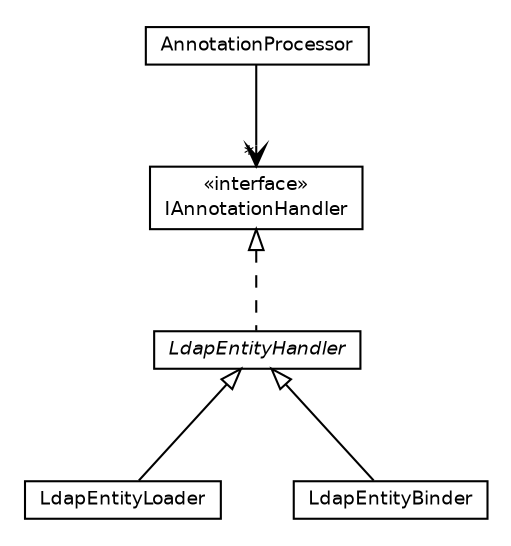 #!/usr/local/bin/dot
#
# Class diagram 
# Generated by UmlGraph version 4.6 (http://www.spinellis.gr/sw/umlgraph)
#

digraph G {
	edge [fontname="Helvetica",fontsize=10,labelfontname="Helvetica",labelfontsize=10];
	node [fontname="Helvetica",fontsize=10,shape=plaintext];
	// ca.tnt.ldaputils.annotations.processing.AnnotationProcessor
	c133 [label=<<table border="0" cellborder="1" cellspacing="0" cellpadding="2" port="p" href="./AnnotationProcessor.html">
		<tr><td><table border="0" cellspacing="0" cellpadding="1">
			<tr><td> AnnotationProcessor </td></tr>
		</table></td></tr>
		</table>>, fontname="Helvetica", fontcolor="black", fontsize=9.0];
	// ca.tnt.ldaputils.annotations.processing.LdapEntityLoader
	c134 [label=<<table border="0" cellborder="1" cellspacing="0" cellpadding="2" port="p" href="./LdapEntityLoader.html">
		<tr><td><table border="0" cellspacing="0" cellpadding="1">
			<tr><td> LdapEntityLoader </td></tr>
		</table></td></tr>
		</table>>, fontname="Helvetica", fontcolor="black", fontsize=9.0];
	// ca.tnt.ldaputils.annotations.processing.LdapEntityHandler
	c135 [label=<<table border="0" cellborder="1" cellspacing="0" cellpadding="2" port="p" href="./LdapEntityHandler.html">
		<tr><td><table border="0" cellspacing="0" cellpadding="1">
			<tr><td><font face="Helvetica-Oblique"> LdapEntityHandler </font></td></tr>
		</table></td></tr>
		</table>>, fontname="Helvetica", fontcolor="black", fontsize=9.0];
	// ca.tnt.ldaputils.annotations.processing.LdapEntityBinder
	c136 [label=<<table border="0" cellborder="1" cellspacing="0" cellpadding="2" port="p" href="./LdapEntityBinder.html">
		<tr><td><table border="0" cellspacing="0" cellpadding="1">
			<tr><td> LdapEntityBinder </td></tr>
		</table></td></tr>
		</table>>, fontname="Helvetica", fontcolor="black", fontsize=9.0];
	// ca.tnt.ldaputils.annotations.processing.IAnnotationHandler
	c137 [label=<<table border="0" cellborder="1" cellspacing="0" cellpadding="2" port="p" href="./IAnnotationHandler.html">
		<tr><td><table border="0" cellspacing="0" cellpadding="1">
			<tr><td> &laquo;interface&raquo; </td></tr>
			<tr><td> IAnnotationHandler </td></tr>
		</table></td></tr>
		</table>>, fontname="Helvetica", fontcolor="black", fontsize=9.0];
	//ca.tnt.ldaputils.annotations.processing.LdapEntityLoader extends ca.tnt.ldaputils.annotations.processing.LdapEntityHandler
	c135:p -> c134:p [dir=back,arrowtail=empty];
	//ca.tnt.ldaputils.annotations.processing.LdapEntityHandler implements ca.tnt.ldaputils.annotations.processing.IAnnotationHandler
	c137:p -> c135:p [dir=back,arrowtail=empty,style=dashed];
	//ca.tnt.ldaputils.annotations.processing.LdapEntityBinder extends ca.tnt.ldaputils.annotations.processing.LdapEntityHandler
	c135:p -> c136:p [dir=back,arrowtail=empty];
	// ca.tnt.ldaputils.annotations.processing.AnnotationProcessor NAVASSOC ca.tnt.ldaputils.annotations.processing.IAnnotationHandler
	c133:p -> c137:p [taillabel="", label="", headlabel="*", fontname="Helvetica", fontcolor="black", fontsize=10.0, color="black", arrowhead=open];
}

